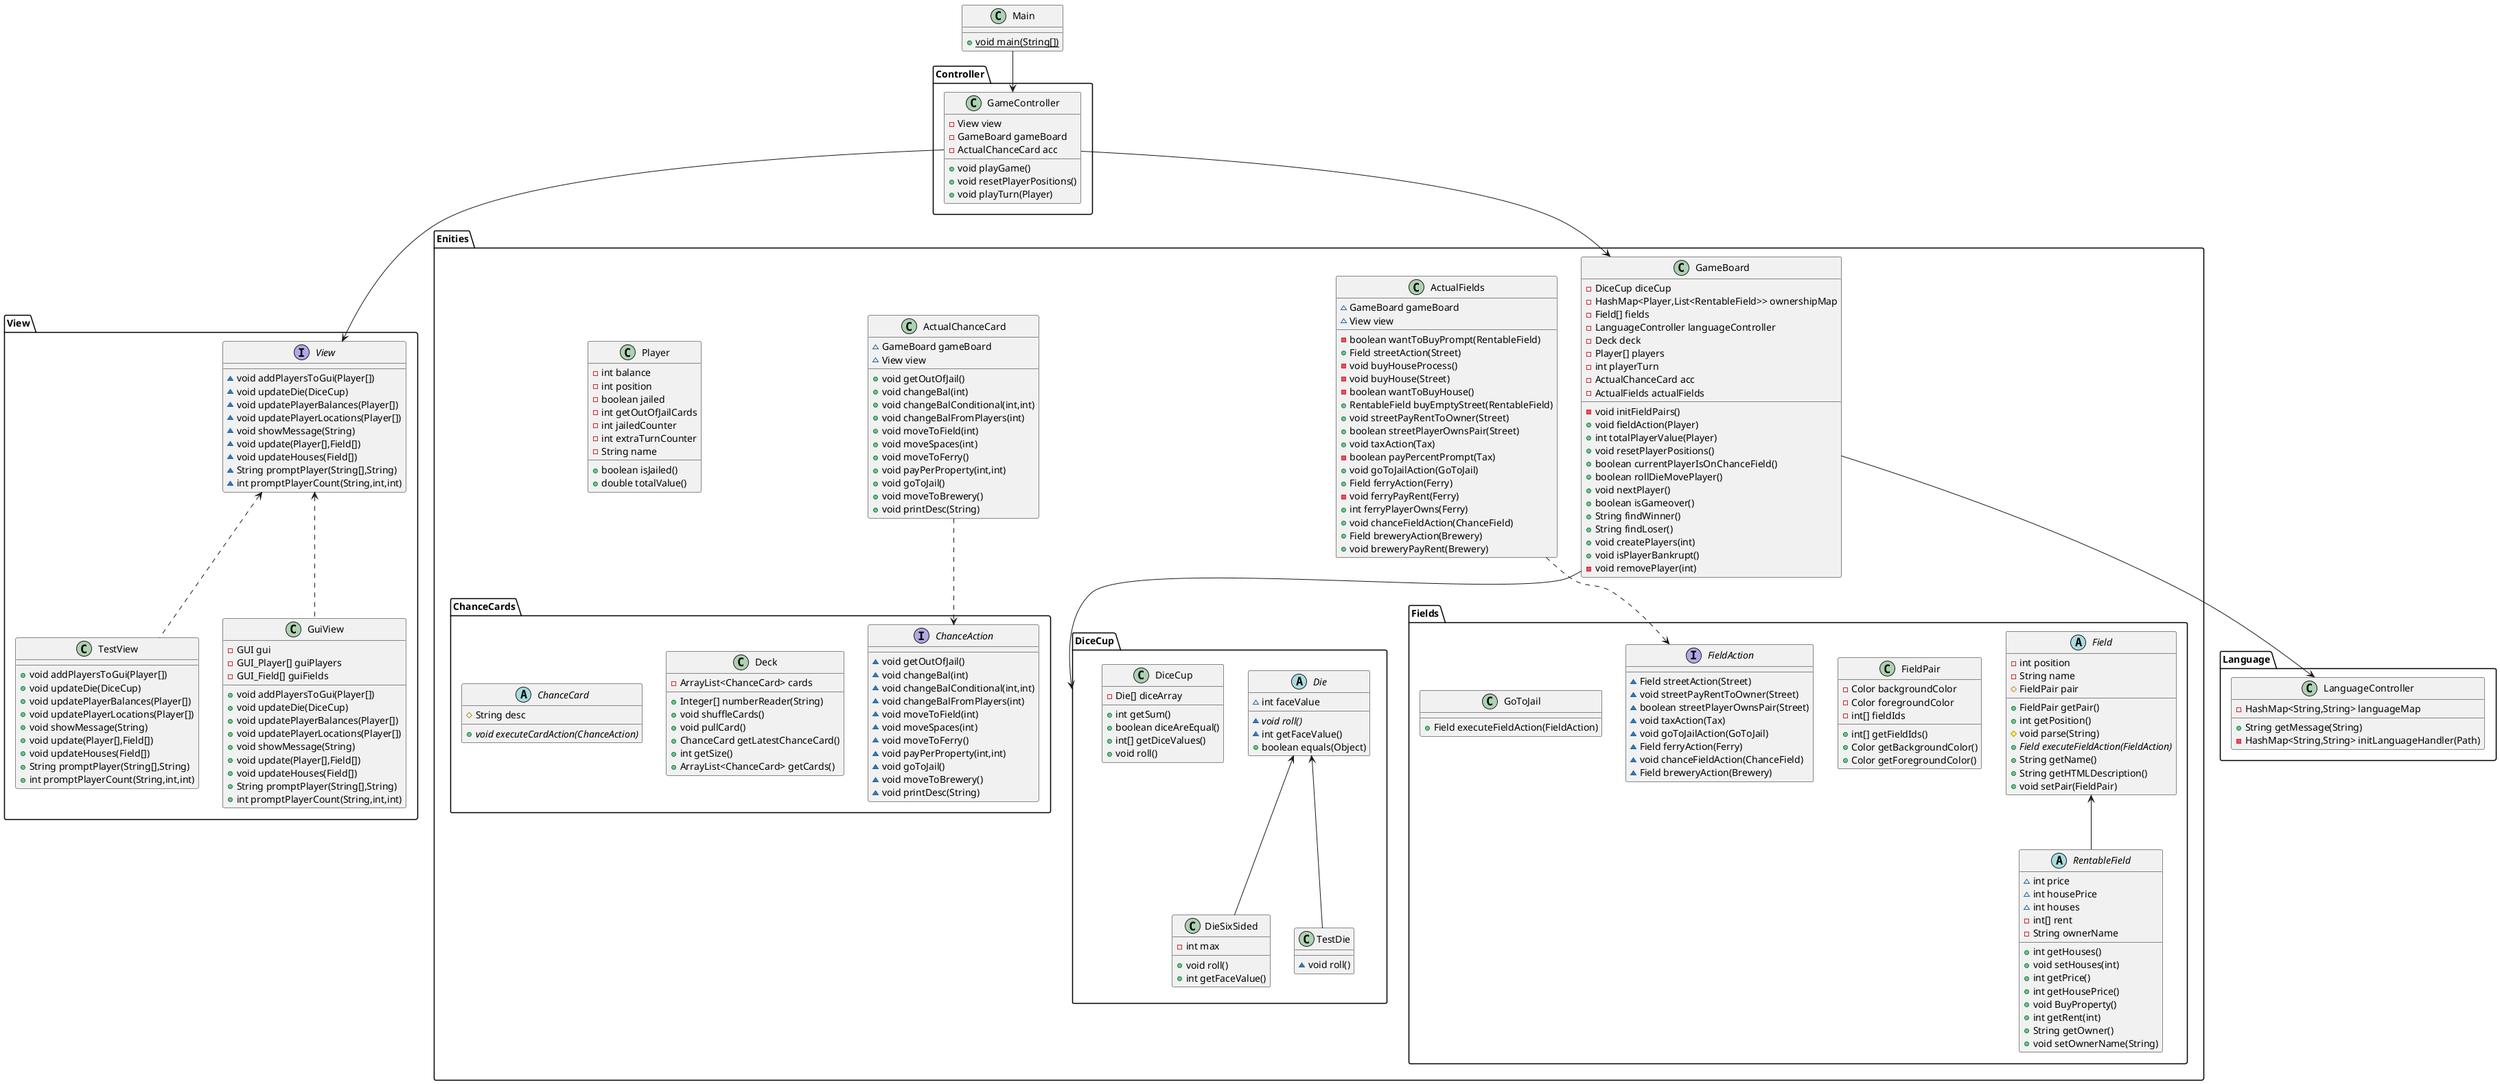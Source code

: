 @startuml

class View.TestView {
+ void addPlayersToGui(Player[])
+ void updateDie(DiceCup)
+ void updatePlayerBalances(Player[])
+ void updatePlayerLocations(Player[])
+ void showMessage(String)
+ void update(Player[],Field[])
+ void updateHouses(Field[])
+ String promptPlayer(String[],String)
+ int promptPlayerCount(String,int,int)
}
interface View.View {
~ void addPlayersToGui(Player[])
~ void updateDie(DiceCup)
~ void updatePlayerBalances(Player[])
~ void updatePlayerLocations(Player[])
~ void showMessage(String)
~ void update(Player[],Field[])
~ void updateHouses(Field[])
~ String promptPlayer(String[],String)
~ int promptPlayerCount(String,int,int)
}

class Enities.DiceCup.DieSixSided {
- int max
+ void roll()
+ int getFaceValue()
}
interface Enities.ChanceCards.ChanceAction {
~ void getOutOfJail()
~ void changeBal(int)
~ void changeBalConditional(int,int)
~ void changeBalFromPlayers(int)
~ void moveToField(int)
~ void moveSpaces(int)
~ void moveToFerry()
~ void payPerProperty(int,int)
~ void goToJail()
~ void moveToBrewery()
~ void printDesc(String)
}
class Enities.GameBoard {
- DiceCup diceCup
- HashMap<Player,List<RentableField>> ownershipMap
- Field[] fields
- LanguageController languageController
- Deck deck
- Player[] players
- int playerTurn
- ActualChanceCard acc
- ActualFields actualFields
- void initFieldPairs()
+ void fieldAction(Player)
+ int totalPlayerValue(Player)
+ void resetPlayerPositions()
+ boolean currentPlayerIsOnChanceField()
+ boolean rollDieMovePlayer()
+ void nextPlayer()
+ boolean isGameover()
+ String findWinner()
+ String findLoser()
+ void createPlayers(int)
+ void isPlayerBankrupt()
- void removePlayer(int)
}
class Enities.Player {
- int balance
- int position
- boolean jailed
- int getOutOfJailCards
- int jailedCounter
- int extraTurnCounter
- String name
+ boolean isJailed()
+ double totalValue()
}




class Enities.ChanceCards.Deck {
- ArrayList<ChanceCard> cards
+ Integer[] numberReader(String)
+ void shuffleCards()
+ void pullCard()
+ ChanceCard getLatestChanceCard()
+ int getSize()
+ ArrayList<ChanceCard> getCards()
}

class Enities.ActualChanceCard {
~ GameBoard gameBoard
~ View view
+ void getOutOfJail()
+ void changeBal(int)
+ void changeBalConditional(int,int)
+ void changeBalFromPlayers(int)
+ void moveToField(int)
+ void moveSpaces(int)
+ void moveToFerry()
+ void payPerProperty(int,int)
+ void goToJail()
+ void moveToBrewery()
+ void printDesc(String)
}

abstract class Enities.Fields.Field {
- int position
- String name
# FieldPair pair
+ FieldPair getPair()
+ int getPosition()
# void parse(String)
+ {abstract}Field executeFieldAction(FieldAction)
+ String getName()
+ String getHTMLDescription()
+ void setPair(FieldPair)
}
class Language.LanguageController {
- HashMap<String,String> languageMap
+ String getMessage(String)
- HashMap<String,String> initLanguageHandler(Path)
}
class Enities.Fields.FieldPair {
- Color backgroundColor
- Color foregroundColor
- int[] fieldIds
+ int[] getFieldIds()
+ Color getBackgroundColor()
+ Color getForegroundColor()
}
abstract class Enities.DiceCup.Die {
~ int faceValue
~ {abstract}void roll()
~ int getFaceValue()
+ boolean equals(Object)
}
abstract class Enities.Fields.RentableField {
~ int price
~ int housePrice
~ int houses
- int[] rent
- String ownerName
+ int getHouses()
+ void setHouses(int)
+ int getPrice()
+ int getHousePrice()
+ void BuyProperty()
+ int getRent(int)
+ String getOwner()
+ void setOwnerName(String)
}


class Enities.DiceCup.DiceCup {
- Die[] diceArray
+ int getSum()
+ boolean diceAreEqual()
+ int[] getDiceValues()
+ void roll()
}
class Controller.GameController {
- View view
- GameBoard gameBoard
- ActualChanceCard acc
+ void playGame()
+ void resetPlayerPositions()
+ void playTurn(Player)
}



class View.GuiView {
- GUI gui
- GUI_Player[] guiPlayers
- GUI_Field[] guiFields
+ void addPlayersToGui(Player[])
+ void updateDie(DiceCup)
+ void updatePlayerBalances(Player[])
+ void updatePlayerLocations(Player[])
+ void showMessage(String)
+ void update(Player[],Field[])
+ void updateHouses(Field[])
+ String promptPlayer(String[],String)
+ int promptPlayerCount(String,int,int)
}


class Enities.DiceCup.TestDie {
~ void roll()
}
abstract class Enities.ChanceCards.ChanceCard {
# String desc
+ {abstract}void executeCardAction(ChanceAction)
}
class Enities.ActualFields {
~ GameBoard gameBoard
~ View view
- boolean wantToBuyPrompt(RentableField)
+ Field streetAction(Street)
- void buyHouseProcess()
- void buyHouse(Street)
- boolean wantToBuyHouse()
+ RentableField buyEmptyStreet(RentableField)
+ void streetPayRentToOwner(Street)
+ boolean streetPlayerOwnsPair(Street)
+ void taxAction(Tax)
- boolean payPercentPrompt(Tax)
+ void goToJailAction(GoToJail)
+ Field ferryAction(Ferry)
- void ferryPayRent(Ferry)
+ int ferryPlayerOwns(Ferry)
+ void chanceFieldAction(ChanceField)
+ Field breweryAction(Brewery)
+ void breweryPayRent(Brewery)
}
class Main {
+ {static} void main(String[])
}

interface Enities.Fields.FieldAction {
~ Field streetAction(Street)
~ void streetPayRentToOwner(Street)
~ boolean streetPlayerOwnsPair(Street)
~ void taxAction(Tax)
~ void goToJailAction(GoToJail)
~ Field ferryAction(Ferry)
~ void chanceFieldAction(ChanceField)
~ Field breweryAction(Brewery)
}
class Enities.Fields.GoToJail {
+ Field executeFieldAction(FieldAction)
}


View.View <.. View.TestView


Enities.DiceCup.Die <-- Enities.DiceCup.DieSixSided
Enities.ChanceCards.ChanceAction <.up. Enities.ActualChanceCard
Enities.Fields.FieldAction <.up. Enities.ActualFields
Enities.Fields.Field <-- Enities.Fields.RentableField
View.View <.. View.GuiView
Enities.DiceCup.Die <-- Enities.DiceCup.TestDie
Controller.GameController --> View.View
Controller.GameController --> Enities.GameBoard
Enities.GameBoard -->Enities.DiceCup
Main -->Controller.GameController
Enities.GameBoard -->Language.LanguageController
@enduml
